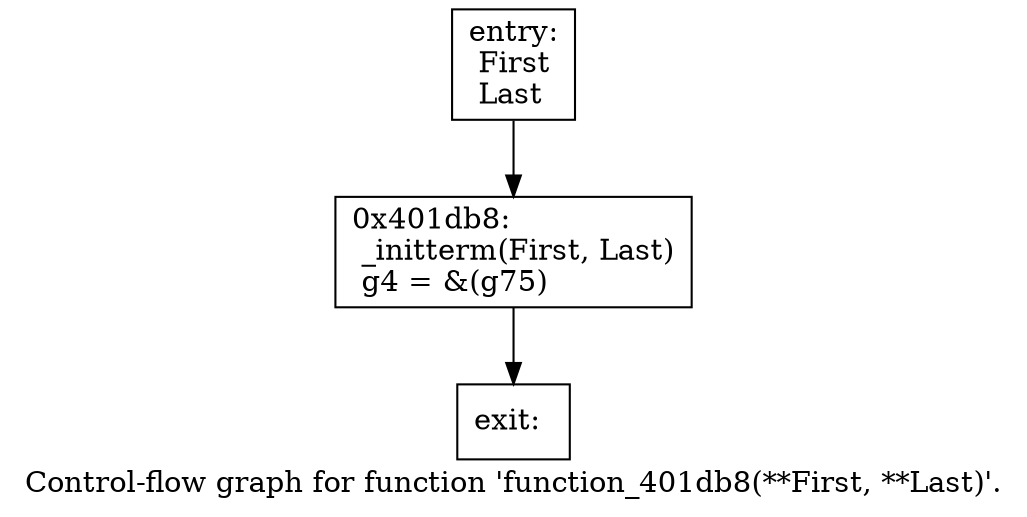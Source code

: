 digraph "Control-flow graph for function 'function_401db8(**First, **Last)'." {
  label="Control-flow graph for function 'function_401db8(**First, **Last)'.";
  node [shape=record];

  Node000001D420ACB3C0 [label="{entry:\l  First\l  Last\l}"];
  Node000001D420ACB3C0 -> Node000001D420ACB200;
  Node000001D420ACB200 [label="{0x401db8:\l  _initterm(First, Last)\l  g4 = &(g75)\l}"];
  Node000001D420ACB200 -> Node000001D420ACCAF0;
  Node000001D420ACCAF0 [label="{exit:\l}"];

}
